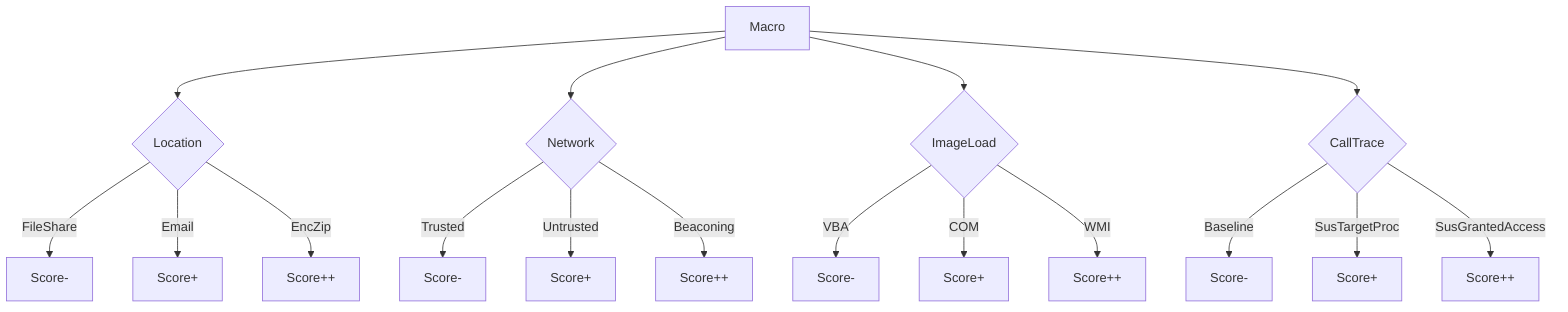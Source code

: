 flowchart TD
    Macro --> C{Location}
    Macro --> G{Network}
    Macro --> H{ImageLoad}
    Macro --> I{CallTrace}
    C -->|FileShare| D[Score-]
    C -->|Email| E[Score+]
    C -->|EncZip| F[Score++]
    G -->|Trusted| DD[Score-]
    G -->|Untrusted| EE[Score+]
    G -->|Beaconing| FF[Score++]
    H -->|VBA| DDD[Score-]
    H -->|COM| EEE[Score+]
    H -->|WMI| FFF[Score++]
    I -->|Baseline| DDDD[Score-]
    I -->|SusTargetProc| EEEE[Score+]
    I -->|SusGrantedAccess| FFFF[Score++]